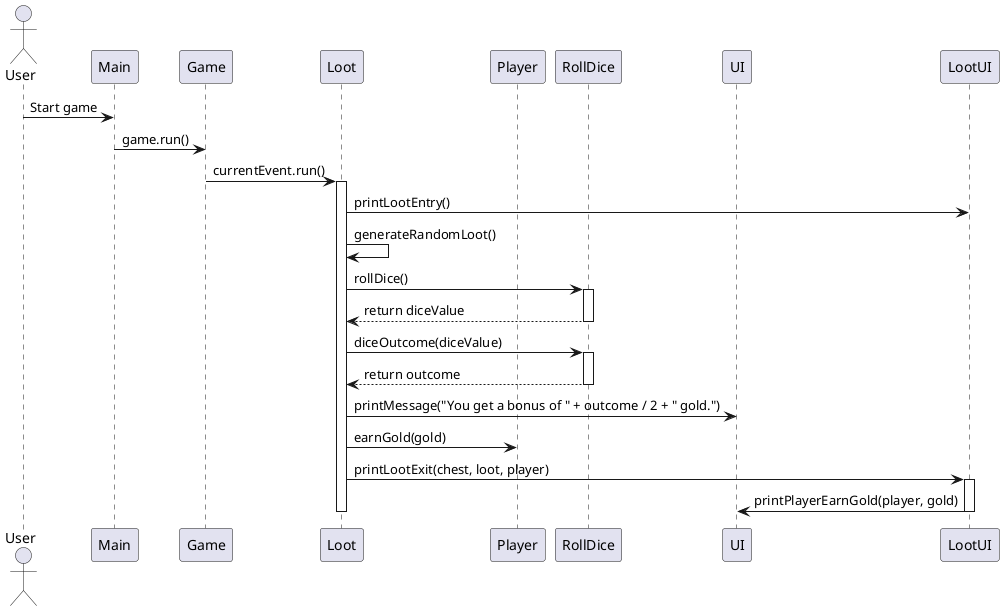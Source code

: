 @startuml

actor User
participant "Main" as Main
participant "Game" as Game
participant "Loot" as Loot

participant "Player" as Player
participant "RollDice" as RollDice
participant "UI" as UI
participant "LootUI" as LootUI

User -> Main: Start game
Main -> Game: game.run()
Game -> Loot: currentEvent.run()
activate Loot
Loot -> LootUI: printLootEntry()
Loot -> Loot: generateRandomLoot()
Loot -> RollDice: rollDice()
activate RollDice
RollDice --> Loot: return diceValue
deactivate RollDice
Loot -> RollDice: diceOutcome(diceValue)
activate RollDice
RollDice --> Loot: return outcome
deactivate RollDice
Loot -> UI: printMessage("You get a bonus of " + outcome / 2 + " gold.")
Loot -> Player: earnGold(gold)
Loot -> LootUI: printLootExit(chest, loot, player)
activate LootUI
LootUI -> UI: printPlayerEarnGold(player, gold)
deactivate LootUI
deactivate Loot
@enduml